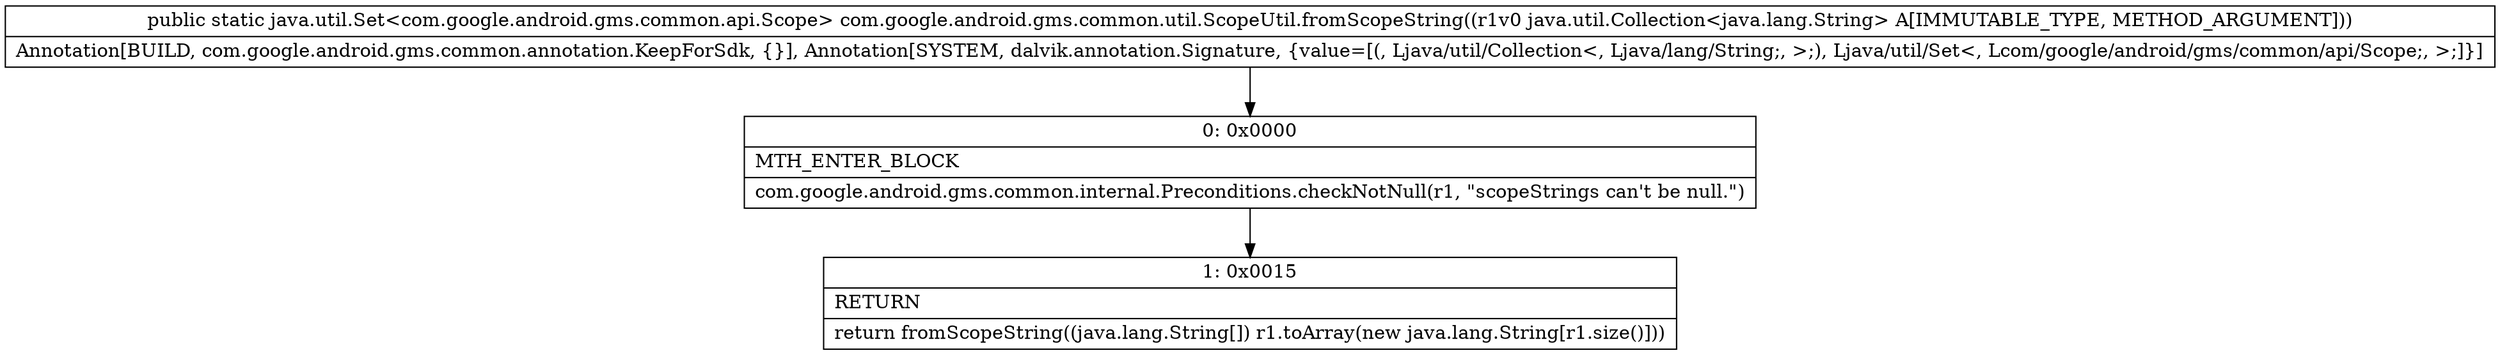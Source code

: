 digraph "CFG forcom.google.android.gms.common.util.ScopeUtil.fromScopeString(Ljava\/util\/Collection;)Ljava\/util\/Set;" {
Node_0 [shape=record,label="{0\:\ 0x0000|MTH_ENTER_BLOCK\l|com.google.android.gms.common.internal.Preconditions.checkNotNull(r1, \"scopeStrings can't be null.\")\l}"];
Node_1 [shape=record,label="{1\:\ 0x0015|RETURN\l|return fromScopeString((java.lang.String[]) r1.toArray(new java.lang.String[r1.size()]))\l}"];
MethodNode[shape=record,label="{public static java.util.Set\<com.google.android.gms.common.api.Scope\> com.google.android.gms.common.util.ScopeUtil.fromScopeString((r1v0 java.util.Collection\<java.lang.String\> A[IMMUTABLE_TYPE, METHOD_ARGUMENT]))  | Annotation[BUILD, com.google.android.gms.common.annotation.KeepForSdk, \{\}], Annotation[SYSTEM, dalvik.annotation.Signature, \{value=[(, Ljava\/util\/Collection\<, Ljava\/lang\/String;, \>;), Ljava\/util\/Set\<, Lcom\/google\/android\/gms\/common\/api\/Scope;, \>;]\}]\l}"];
MethodNode -> Node_0;
Node_0 -> Node_1;
}

